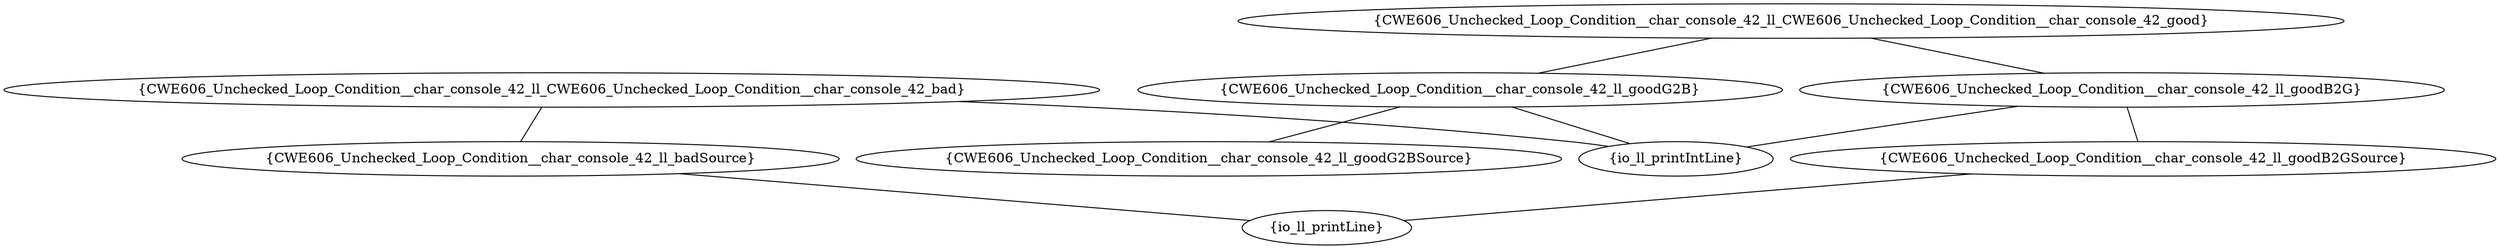 graph "cg graph" {
CWE606_Unchecked_Loop_Condition__char_console_42_ll_CWE606_Unchecked_Loop_Condition__char_console_42_bad [label="{CWE606_Unchecked_Loop_Condition__char_console_42_ll_CWE606_Unchecked_Loop_Condition__char_console_42_bad}"];
CWE606_Unchecked_Loop_Condition__char_console_42_ll_badSource [label="{CWE606_Unchecked_Loop_Condition__char_console_42_ll_badSource}"];
io_ll_printIntLine [label="{io_ll_printIntLine}"];
CWE606_Unchecked_Loop_Condition__char_console_42_ll_CWE606_Unchecked_Loop_Condition__char_console_42_good [label="{CWE606_Unchecked_Loop_Condition__char_console_42_ll_CWE606_Unchecked_Loop_Condition__char_console_42_good}"];
CWE606_Unchecked_Loop_Condition__char_console_42_ll_goodB2G [label="{CWE606_Unchecked_Loop_Condition__char_console_42_ll_goodB2G}"];
CWE606_Unchecked_Loop_Condition__char_console_42_ll_goodG2B [label="{CWE606_Unchecked_Loop_Condition__char_console_42_ll_goodG2B}"];
CWE606_Unchecked_Loop_Condition__char_console_42_ll_goodG2BSource [label="{CWE606_Unchecked_Loop_Condition__char_console_42_ll_goodG2BSource}"];
CWE606_Unchecked_Loop_Condition__char_console_42_ll_goodB2GSource [label="{CWE606_Unchecked_Loop_Condition__char_console_42_ll_goodB2GSource}"];
io_ll_printLine [label="{io_ll_printLine}"];
CWE606_Unchecked_Loop_Condition__char_console_42_ll_CWE606_Unchecked_Loop_Condition__char_console_42_bad -- CWE606_Unchecked_Loop_Condition__char_console_42_ll_badSource;
CWE606_Unchecked_Loop_Condition__char_console_42_ll_CWE606_Unchecked_Loop_Condition__char_console_42_bad -- io_ll_printIntLine;
CWE606_Unchecked_Loop_Condition__char_console_42_ll_CWE606_Unchecked_Loop_Condition__char_console_42_good -- CWE606_Unchecked_Loop_Condition__char_console_42_ll_goodB2G;
CWE606_Unchecked_Loop_Condition__char_console_42_ll_CWE606_Unchecked_Loop_Condition__char_console_42_good -- CWE606_Unchecked_Loop_Condition__char_console_42_ll_goodG2B;
CWE606_Unchecked_Loop_Condition__char_console_42_ll_goodG2B -- CWE606_Unchecked_Loop_Condition__char_console_42_ll_goodG2BSource;
CWE606_Unchecked_Loop_Condition__char_console_42_ll_goodG2B -- io_ll_printIntLine;
CWE606_Unchecked_Loop_Condition__char_console_42_ll_goodB2GSource -- io_ll_printLine;
CWE606_Unchecked_Loop_Condition__char_console_42_ll_badSource -- io_ll_printLine;
CWE606_Unchecked_Loop_Condition__char_console_42_ll_goodB2G -- CWE606_Unchecked_Loop_Condition__char_console_42_ll_goodB2GSource;
CWE606_Unchecked_Loop_Condition__char_console_42_ll_goodB2G -- io_ll_printIntLine;
}
